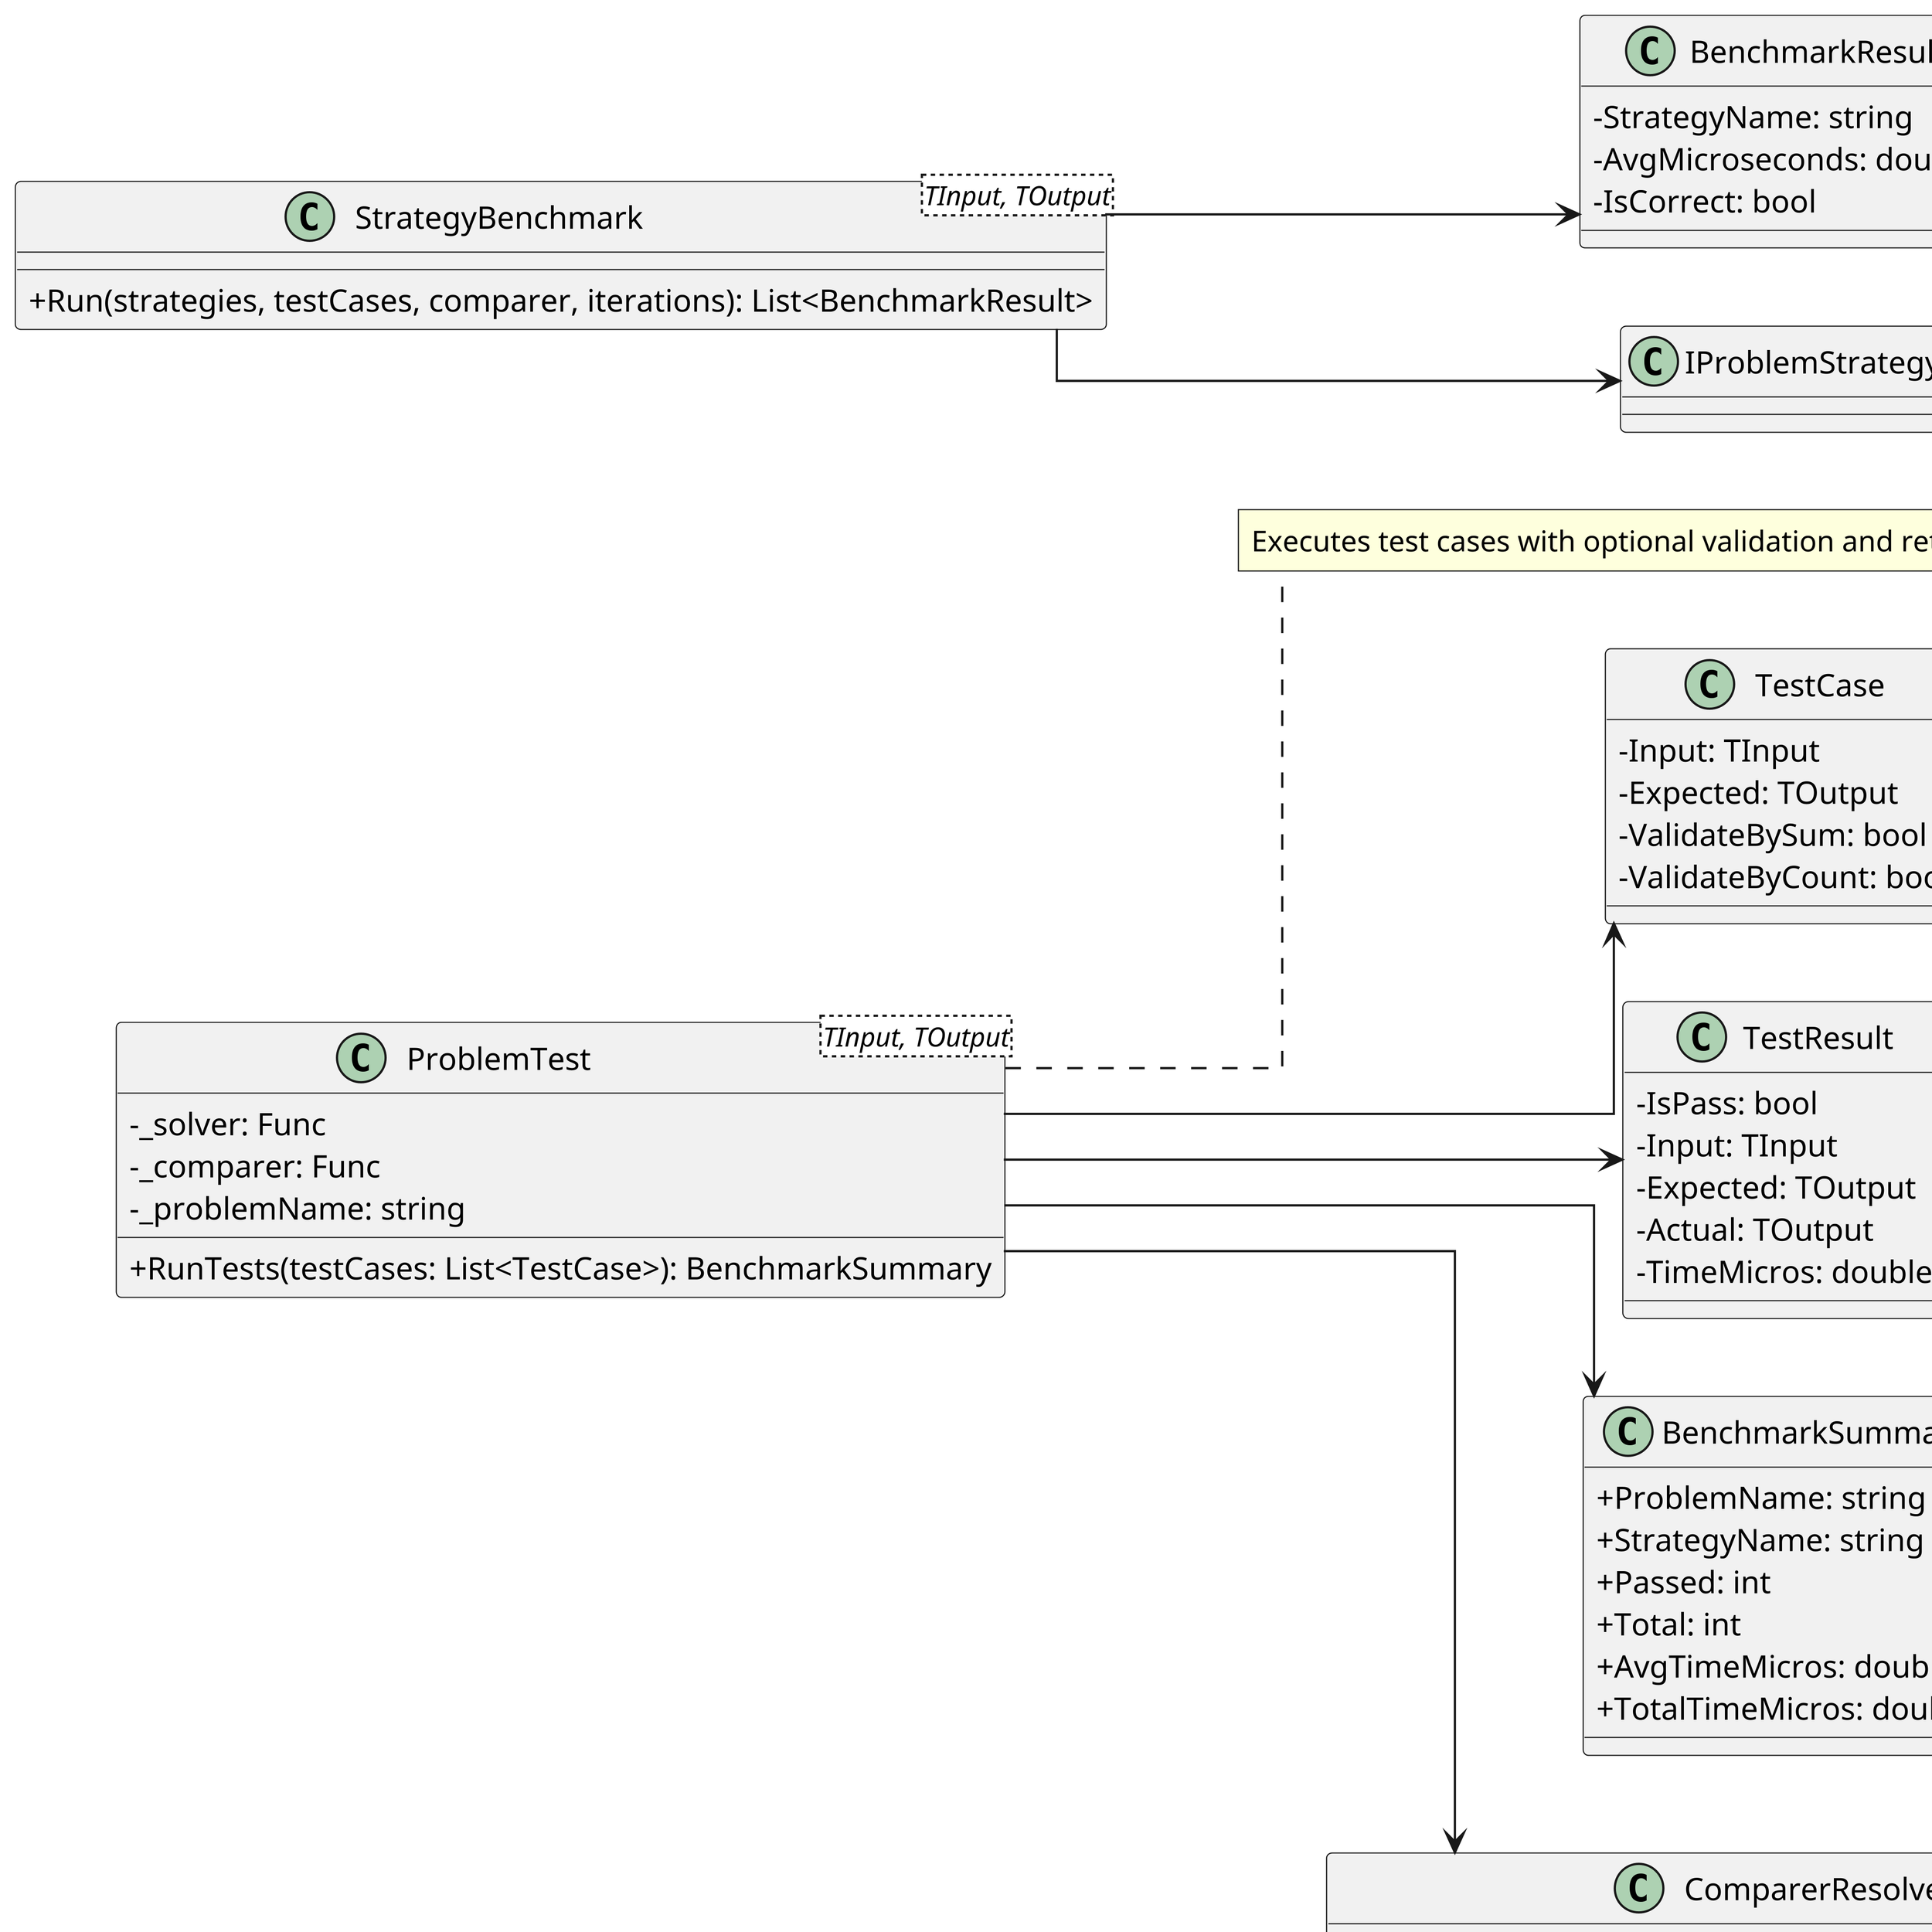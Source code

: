 @startuml class-testharness
skinparam classAttributeIconSize 0
skinparam shadowing false
skinparam linetype ortho
skinparam dpi 300
left to right direction
scale 1.5

' === Test Harness Core ===
class ProblemTest<TInput, TOutput> {
    - _solver: Func
    - _comparer: Func
    - _problemName: string
    + RunTests(testCases: List<TestCase>): BenchmarkSummary
}
note right of ProblemTest
Executes test cases with optional validation and returns benchmark summary
end note

class TestCase {
    - Input: TInput
    - Expected: TOutput
    - ValidateBySum: bool
    - ValidateByCount: bool
}

class TestResult {
    - IsPass: bool
    - Input: TInput
    - Expected: TOutput
    - Actual: TOutput
    - TimeMicros: double
}

' === Benchmarking ===
interface IBenchmarkSummary {
    + ProblemName: string
    + StrategyName: string
    + Passed: int
    + Total: int
    + AvgTimeMicros: double
    + TotalTimeMicros: double
}

class BenchmarkSummary implements IBenchmarkSummary {
    + ProblemName: string
    + StrategyName: string
    + Passed: int
    + Total: int
    + AvgTimeMicros: double
    + TotalTimeMicros: double
}

class StrategyBenchmark<TInput, TOutput> {
    + Run(strategies, testCases, comparer, iterations): List<BenchmarkResult>
}

class BenchmarkResult {
    - StrategyName: string
    - AvgMicroseconds: double
    - IsCorrect: bool
}

' === Comparer Logic ===
class ComparerResolver {
    + GetComparer(problemType): Func<TOutput, TOutput, bool>
}

class ComparerHelper {
    + ArraysEqual()
    + TripletSetsEqual()
    + ValidateBySum()
}

' === Relationships ===
ProblemTest --> TestCase
ProblemTest --> TestResult
ProblemTest --> BenchmarkSummary
BenchmarkSummary --> IBenchmarkSummary
ProblemTest --> ComparerResolver
ComparerResolver --> ComparerHelper

StrategyBenchmark --> BenchmarkResult
StrategyBenchmark --> IProblemStrategy

@enduml
